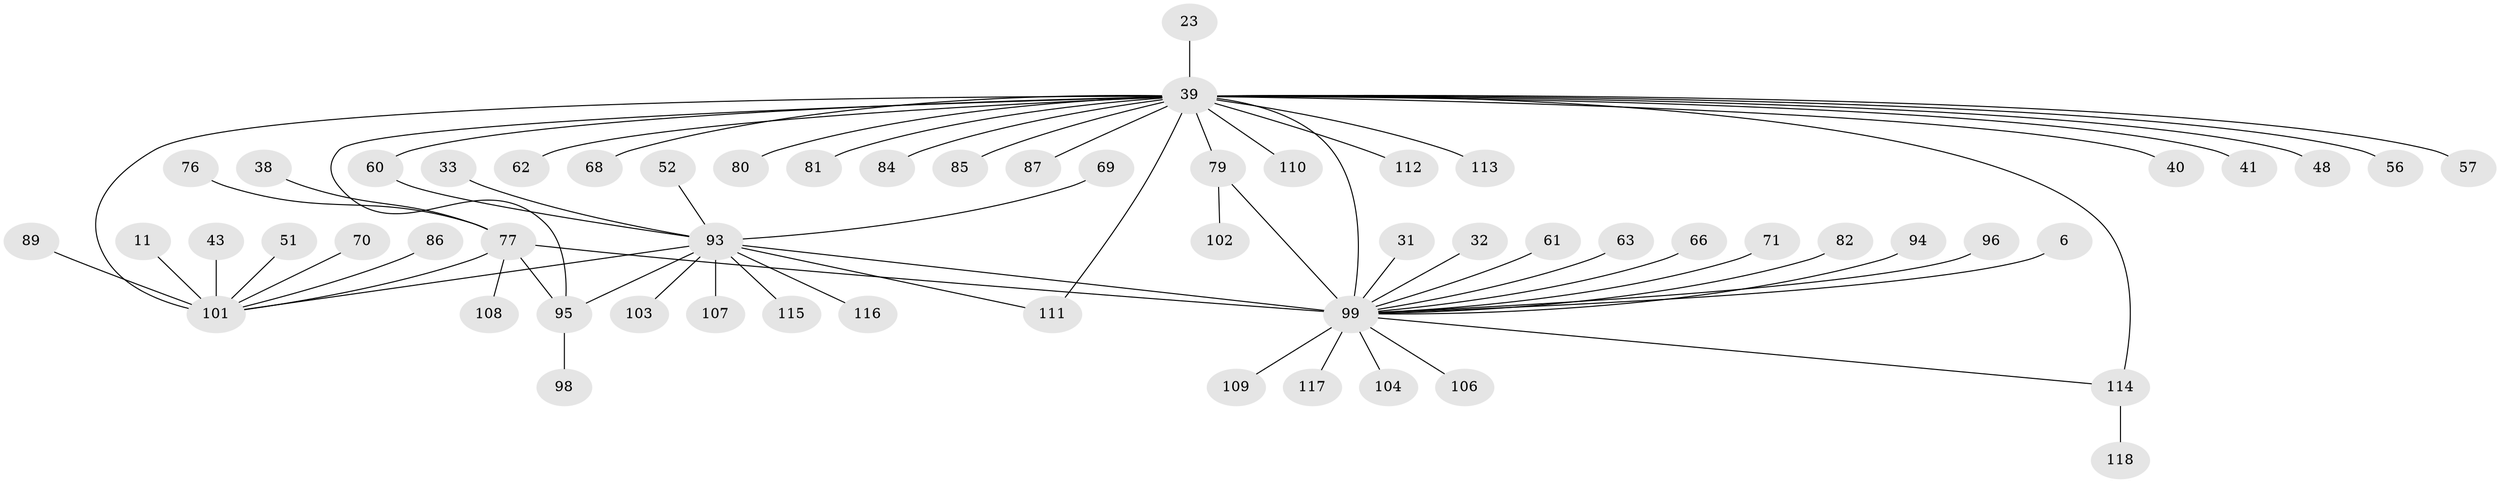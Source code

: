 // original degree distribution, {16: 0.01694915254237288, 9: 0.01694915254237288, 20: 0.00847457627118644, 14: 0.01694915254237288, 1: 0.4406779661016949, 3: 0.11016949152542373, 2: 0.2288135593220339, 10: 0.00847457627118644, 8: 0.01694915254237288, 4: 0.0847457627118644, 5: 0.025423728813559324, 11: 0.00847457627118644, 6: 0.00847457627118644, 7: 0.00847457627118644}
// Generated by graph-tools (version 1.1) at 2025/48/03/09/25 04:48:00]
// undirected, 59 vertices, 66 edges
graph export_dot {
graph [start="1"]
  node [color=gray90,style=filled];
  6;
  11;
  23;
  31;
  32;
  33;
  38;
  39 [super="+10+34+16"];
  40;
  41;
  43;
  48;
  51;
  52;
  56;
  57;
  60 [super="+37"];
  61;
  62;
  63;
  66;
  68;
  69;
  70;
  71;
  76;
  77 [super="+46+24+35"];
  79 [super="+78"];
  80;
  81;
  82 [super="+30"];
  84;
  85;
  86;
  87;
  89;
  93 [super="+14+2+47+74"];
  94 [super="+21"];
  95 [super="+90+53"];
  96;
  98 [super="+64"];
  99 [super="+49+73+92+67+72+8+4"];
  101 [super="+97+83+58+54+75"];
  102;
  103;
  104;
  106;
  107;
  108;
  109;
  110;
  111;
  112 [super="+100"];
  113;
  114 [super="+91+88+18"];
  115;
  116 [super="+105"];
  117;
  118;
  6 -- 99;
  11 -- 101;
  23 -- 39;
  31 -- 99;
  32 -- 99;
  33 -- 93;
  38 -- 77;
  39 -- 48;
  39 -- 62;
  39 -- 113;
  39 -- 40;
  39 -- 56;
  39 -- 80;
  39 -- 101 [weight=9];
  39 -- 95 [weight=4];
  39 -- 68;
  39 -- 79 [weight=3];
  39 -- 81;
  39 -- 84;
  39 -- 85;
  39 -- 87;
  39 -- 41;
  39 -- 110;
  39 -- 111;
  39 -- 114 [weight=4];
  39 -- 57;
  39 -- 99 [weight=8];
  39 -- 112;
  39 -- 60 [weight=2];
  43 -- 101;
  51 -- 101;
  52 -- 93;
  60 -- 93 [weight=2];
  61 -- 99;
  63 -- 99;
  66 -- 99;
  69 -- 93;
  70 -- 101;
  71 -- 99;
  76 -- 77;
  77 -- 101 [weight=3];
  77 -- 99 [weight=3];
  77 -- 108;
  77 -- 95;
  79 -- 102;
  79 -- 99 [weight=2];
  82 -- 99;
  86 -- 101;
  89 -- 101;
  93 -- 99 [weight=8];
  93 -- 101 [weight=5];
  93 -- 107;
  93 -- 103;
  93 -- 111;
  93 -- 115;
  93 -- 95 [weight=2];
  93 -- 116;
  94 -- 99;
  95 -- 98;
  96 -- 99;
  99 -- 109;
  99 -- 104;
  99 -- 106;
  99 -- 114;
  99 -- 117;
  114 -- 118;
}
